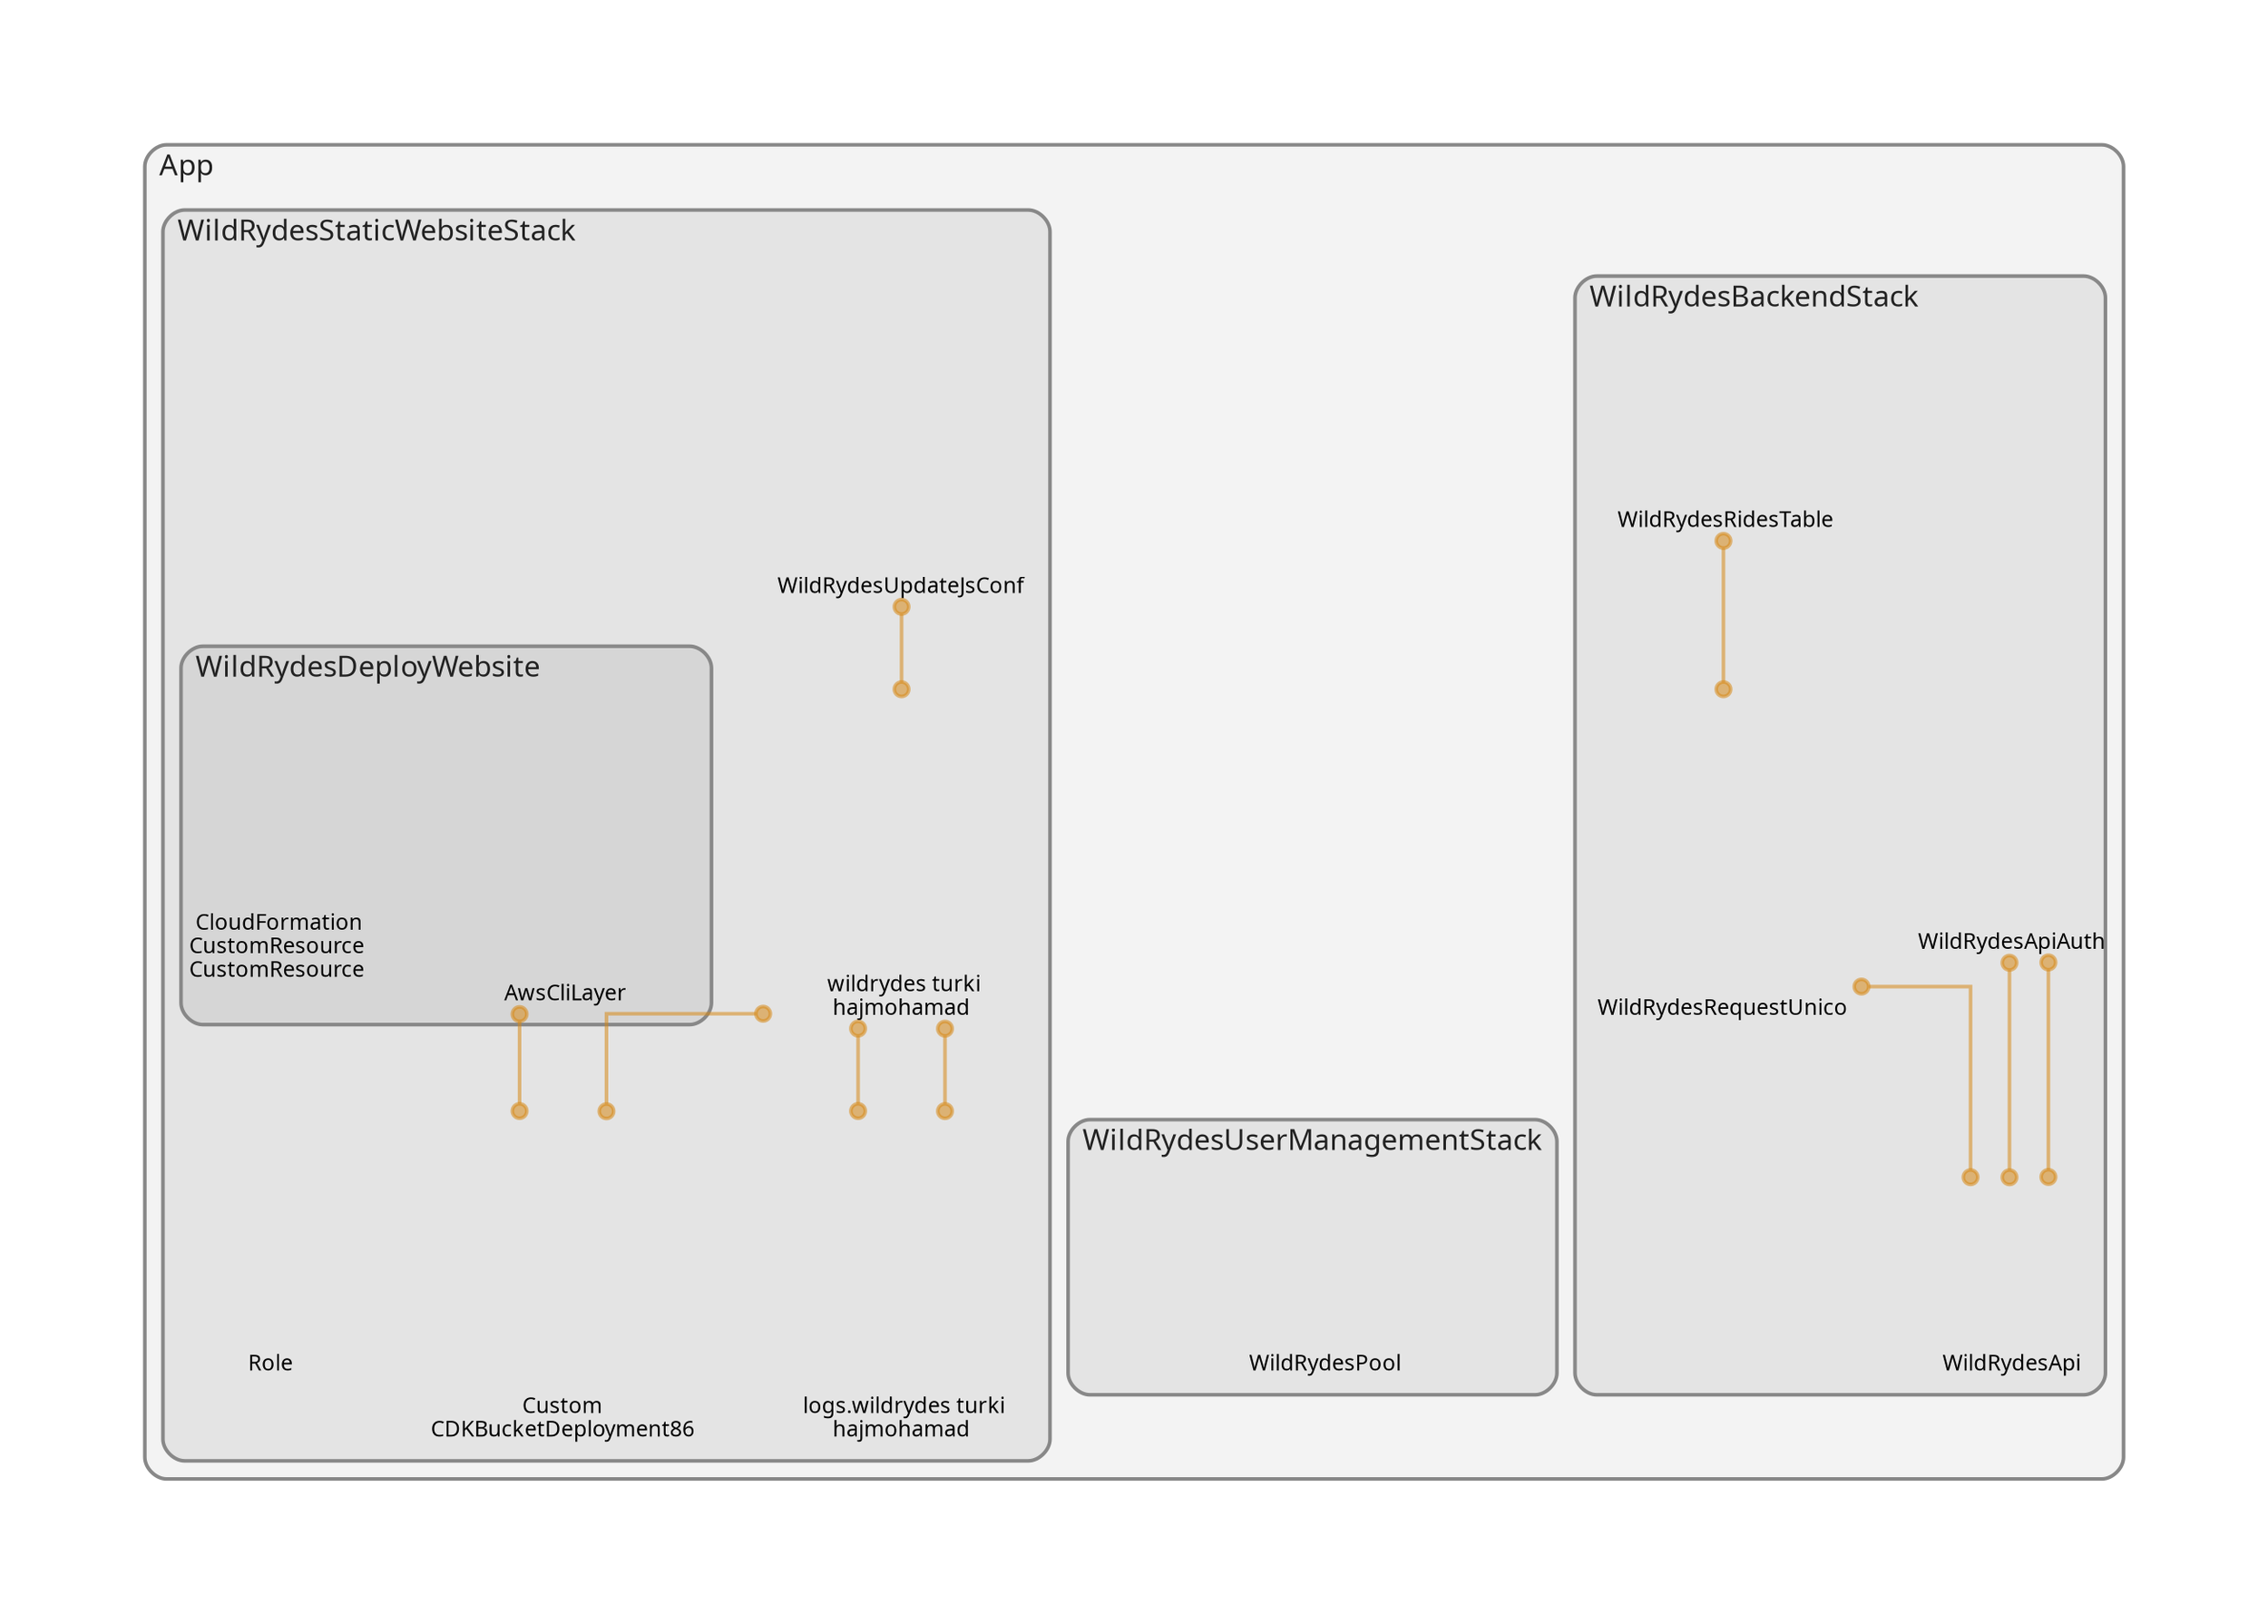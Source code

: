 digraph "Diagram" {
  splines = "ortho";
  pad = "1.0";
  nodesep = "0.60";
  ranksep = "0.75";
  fontname = "Sans-Serif";
  fontsize = "15";
  dpi = "200";
  rankdir = "BT";
  compound = "true";
  fontcolor = "#222222";
  edge [
    color = "#D5871488",
    penwidth = 2,
    arrowhead = "dot",
    arrowtail = "dot",
  ];
  node [
    shape = "box",
    style = "rounded",
    fixedsize = true,
    width = 1.7,
    height = 1.7,
    labelloc = "c",
    imagescale = true,
    fontname = "Sans-Serif",
    fontsize = 8,
    margin = 8,
  ];
  subgraph "App" {
    subgraph "cluster-SubGraph.App" {
      graph [
        label = "App",
        labelloc = "b",
        labeljust = "l",
        margin = "10",
        fontsize = "16",
        penwidth = "2",
        pencolor = "#888888",
        style = "filled,rounded",
        fillcolor = "#f3f3f3",
      ];
      subgraph "cluster-SubGraph.WildRydesUserManagementStack" {
        graph [
          label = "WildRydesUserManagementStack",
          labelloc = "b",
          labeljust = "l",
          margin = "10",
          fontsize = "16",
          penwidth = "2",
          pencolor = "#888888",
          style = "filled,rounded",
          fillcolor = "#e4e4e4",
        ];
        "WildRydesUserManagementStack/WildRydesPool" [
          label = " WildRydesPool",
          fontsize = 12,
          image = "/Users/tmohamad/Library/CloudStorage/OneDrive-SRIInternational/Documents/courses/Foothill-2024/AWS/project/wild-rydes/infra/node_modules/cdk-dia/icons/aws/Service/Arch_Security-Identity-Compliance/64/Arch_Amazon-Cognito_64.png",
          imagescale = "true",
          imagepos = "tc",
          penwidth = "0",
          shape = "node",
          fixedsize = "true",
          labelloc = "b",
          width = 1.2,
          height = 1.466,
        ];
      }
      subgraph "cluster-SubGraph.WildRydesBackendStack" {
        graph [
          label = "WildRydesBackendStack",
          labelloc = "b",
          labeljust = "l",
          margin = "10",
          fontsize = "16",
          penwidth = "2",
          pencolor = "#888888",
          style = "filled,rounded",
          fillcolor = "#e4e4e4",
        ];
        "WildRydesBackendStack/WildRydesRidesTable" [
          label = " WildRydesRidesTable",
          fontsize = 12,
          image = "/Users/tmohamad/Library/CloudStorage/OneDrive-SRIInternational/Documents/courses/Foothill-2024/AWS/project/wild-rydes/infra/node_modules/cdk-dia/icons/aws/Service/Arch_Database/64/Arch_Amazon-DynamoDB_64@5x.png",
          imagescale = "true",
          imagepos = "tc",
          penwidth = "0",
          shape = "node",
          fixedsize = "true",
          labelloc = "b",
          width = 1.2,
          height = 1.466,
        ];
        "WildRydesBackendStack/WildRydesRequestUnicorn" [
          label = "\nWildRydesRequestUnico",
          fontsize = 12,
          image = "/Users/tmohamad/Library/CloudStorage/OneDrive-SRIInternational/Documents/courses/Foothill-2024/AWS/project/wild-rydes/infra/node_modules/cdk-dia/icons/aws/Service/Arch_Compute/64/Arch_AWS-Lambda_64@5x.png",
          imagescale = "true",
          imagepos = "tc",
          penwidth = "0",
          shape = "node",
          fixedsize = "true",
          labelloc = "b",
          width = 2,
          height = 2.4819999999999998,
        ];
        "WildRydesBackendStack/WildRydesApi" [
          label = " WildRydesApi",
          fontsize = 12,
          image = "/Users/tmohamad/Library/CloudStorage/OneDrive-SRIInternational/Documents/courses/Foothill-2024/AWS/project/wild-rydes/infra/node_modules/cdk-dia/icons/aws/Service/Arch_Networking-Content/64/Arch_Amazon-API-Gateway_64@5x.png",
          imagescale = "true",
          imagepos = "tc",
          penwidth = "0",
          shape = "node",
          fixedsize = "true",
          labelloc = "b",
          width = 1.2,
          height = 1.466,
        ];
        "WildRydesBackendStack/WildRydesApiAuth" [
          label = " WildRydesApiAuth",
          fontsize = 12,
          image = "/Users/tmohamad/Library/CloudStorage/OneDrive-SRIInternational/Documents/courses/Foothill-2024/AWS/project/wild-rydes/infra/node_modules/cdk-dia/icons/aws/Service/Arch_Networking-Content/64/Arch_Amazon-API-Gateway_64@5x.png",
          imagescale = "true",
          imagepos = "tc",
          penwidth = "0",
          shape = "node",
          fixedsize = "true",
          labelloc = "b",
          width = 1.2,
          height = 1.466,
        ];
      }
      subgraph "cluster-SubGraph.WildRydesStaticWebsiteStack" {
        graph [
          label = "WildRydesStaticWebsiteStack",
          labelloc = "b",
          labeljust = "l",
          margin = "10",
          fontsize = "16",
          penwidth = "2",
          pencolor = "#888888",
          style = "filled,rounded",
          fillcolor = "#e4e4e4",
        ];
        "WildRydesStaticWebsiteStack/logs.wildrydes-turki-hajmohamad" [
          label = " logs.wildrydes turki\nhajmohamad",
          fontsize = 12,
          image = "/Users/tmohamad/Library/CloudStorage/OneDrive-SRIInternational/Documents/courses/Foothill-2024/AWS/project/wild-rydes/infra/node_modules/cdk-dia/icons/aws/Service/Arch_Storage/64/Arch_Amazon-S3-Standard_64@5x.png",
          imagescale = "true",
          imagepos = "tc",
          penwidth = "0",
          shape = "node",
          fixedsize = "true",
          labelloc = "b",
          width = 2,
          height = 2.4819999999999998,
        ];
        "WildRydesStaticWebsiteStack/wildrydes-turki-hajmohamad" [
          label = " wildrydes turki\nhajmohamad",
          fontsize = 12,
          image = "/Users/tmohamad/Library/CloudStorage/OneDrive-SRIInternational/Documents/courses/Foothill-2024/AWS/project/wild-rydes/infra/node_modules/cdk-dia/icons/aws/Service/Arch_Storage/64/Arch_Amazon-S3-Standard_64@5x.png",
          imagescale = "true",
          imagepos = "tc",
          penwidth = "0",
          shape = "node",
          fixedsize = "true",
          labelloc = "b",
          width = 2,
          height = 2.4819999999999998,
        ];
        "WildRydesStaticWebsiteStack/Custom__CDKBucketDeployment8693BB64968944B69AAFB0CC9EB8756C" [
          label = " Custom \nCDKBucketDeployment86",
          fontsize = 12,
          image = "/Users/tmohamad/Library/CloudStorage/OneDrive-SRIInternational/Documents/courses/Foothill-2024/AWS/project/wild-rydes/infra/node_modules/cdk-dia/icons/aws/Service/Arch_Compute/64/Arch_AWS-Lambda_64@5x.png",
          imagescale = "true",
          imagepos = "tc",
          penwidth = "0",
          shape = "node",
          fixedsize = "true",
          labelloc = "b",
          width = 2,
          height = 2.4819999999999998,
        ];
        "WildRydesStaticWebsiteStack/WildRydesUpdateJsConfig" [
          label = "\nWildRydesUpdateJsConf",
          fontsize = 12,
          image = "/Users/tmohamad/Library/CloudStorage/OneDrive-SRIInternational/Documents/courses/Foothill-2024/AWS/project/wild-rydes/infra/node_modules/cdk-dia/icons/aws/Service/Arch_Compute/64/Arch_AWS-Lambda_64@5x.png",
          imagescale = "true",
          imagepos = "tc",
          penwidth = "0",
          shape = "node",
          fixedsize = "true",
          labelloc = "b",
          width = 2,
          height = 2.4819999999999998,
        ];
        "WildRydesStaticWebsiteStack/BucketNotificationsHandler050a0587b7544547bf325f094a3db834/Role" [
          label = " Role",
          fontsize = 12,
          image = "/Users/tmohamad/Library/CloudStorage/OneDrive-SRIInternational/Documents/courses/Foothill-2024/AWS/project/wild-rydes/infra/node_modules/cdk-dia/icons/aws/Service/Arch_Security-Identity-Compliance/64/Arch_AWS-Identity-and-Access-Management_64@5x.png",
          imagescale = "true",
          imagepos = "tc",
          penwidth = "0",
          shape = "node",
          fixedsize = "true",
          labelloc = "b",
          width = 1.2,
          height = 1.466,
        ];
        subgraph "cluster-SubGraph.WildRydesDeployWebsite" {
          graph [
            label = "WildRydesDeployWebsite",
            labelloc = "b",
            labeljust = "l",
            margin = "10",
            fontsize = "16",
            penwidth = "2",
            pencolor = "#888888",
            style = "filled,rounded",
            fillcolor = "#d6d6d6",
          ];
          "WildRydesStaticWebsiteStack/WildRydesDeployWebsite/AwsCliLayer" [
            label = " AwsCliLayer",
            fontsize = 12,
            image = "/Users/tmohamad/Library/CloudStorage/OneDrive-SRIInternational/Documents/courses/Foothill-2024/AWS/project/wild-rydes/infra/node_modules/cdk-dia/icons/aws/Service/Arch_Compute/64/Arch_AWS-Lambda_64@5x.png",
            imagescale = "true",
            imagepos = "tc",
            penwidth = "0",
            shape = "node",
            fixedsize = "true",
            labelloc = "b",
            width = 2,
            height = 2.266,
          ];
          "WildRydesStaticWebsiteStack/WildRydesDeployWebsite/CustomResource" [
            label = " CloudFormation\nCustomResource\nCustomResource",
            fontsize = 12,
            image = "/Users/tmohamad/Library/CloudStorage/OneDrive-SRIInternational/Documents/courses/Foothill-2024/AWS/project/wild-rydes/infra/node_modules/cdk-dia/icons/aws/Service/Arch_Management-Governance/64/Arch_AWS-CloudFormation_64@5x.png",
            imagescale = "true",
            imagepos = "tc",
            penwidth = "0",
            shape = "node",
            fixedsize = "true",
            labelloc = "b",
            width = 1.2,
            height = 1.898,
          ];
        }
      }
    }
  }
  "WildRydesBackendStack/WildRydesRequestUnicorn" -> "WildRydesBackendStack/WildRydesRidesTable" [
    dir = "both",
  ];
  "WildRydesBackendStack/WildRydesApi" -> "WildRydesBackendStack/WildRydesRequestUnicorn" [
    dir = "both",
  ];
  "WildRydesBackendStack/WildRydesApi" -> "WildRydesBackendStack/WildRydesApiAuth" [
    dir = "both",
  ];
  "WildRydesBackendStack/WildRydesApiAuth" -> "WildRydesBackendStack/WildRydesApi" [
    dir = "both",
  ];
  "WildRydesStaticWebsiteStack/logs.wildrydes-turki-hajmohamad" -> "WildRydesStaticWebsiteStack/wildrydes-turki-hajmohamad" [
    dir = "both",
  ];
  "WildRydesStaticWebsiteStack/wildrydes-turki-hajmohamad" -> "WildRydesStaticWebsiteStack/logs.wildrydes-turki-hajmohamad" [
    dir = "both",
  ];
  "WildRydesStaticWebsiteStack/wildrydes-turki-hajmohamad" -> "WildRydesStaticWebsiteStack/WildRydesUpdateJsConfig" [
    dir = "both",
  ];
  "WildRydesStaticWebsiteStack/Custom__CDKBucketDeployment8693BB64968944B69AAFB0CC9EB8756C" -> "WildRydesStaticWebsiteStack/wildrydes-turki-hajmohamad" [
    dir = "both",
  ];
  "WildRydesStaticWebsiteStack/Custom__CDKBucketDeployment8693BB64968944B69AAFB0CC9EB8756C" -> "WildRydesStaticWebsiteStack/WildRydesDeployWebsite/AwsCliLayer" [
    dir = "both",
  ];
}